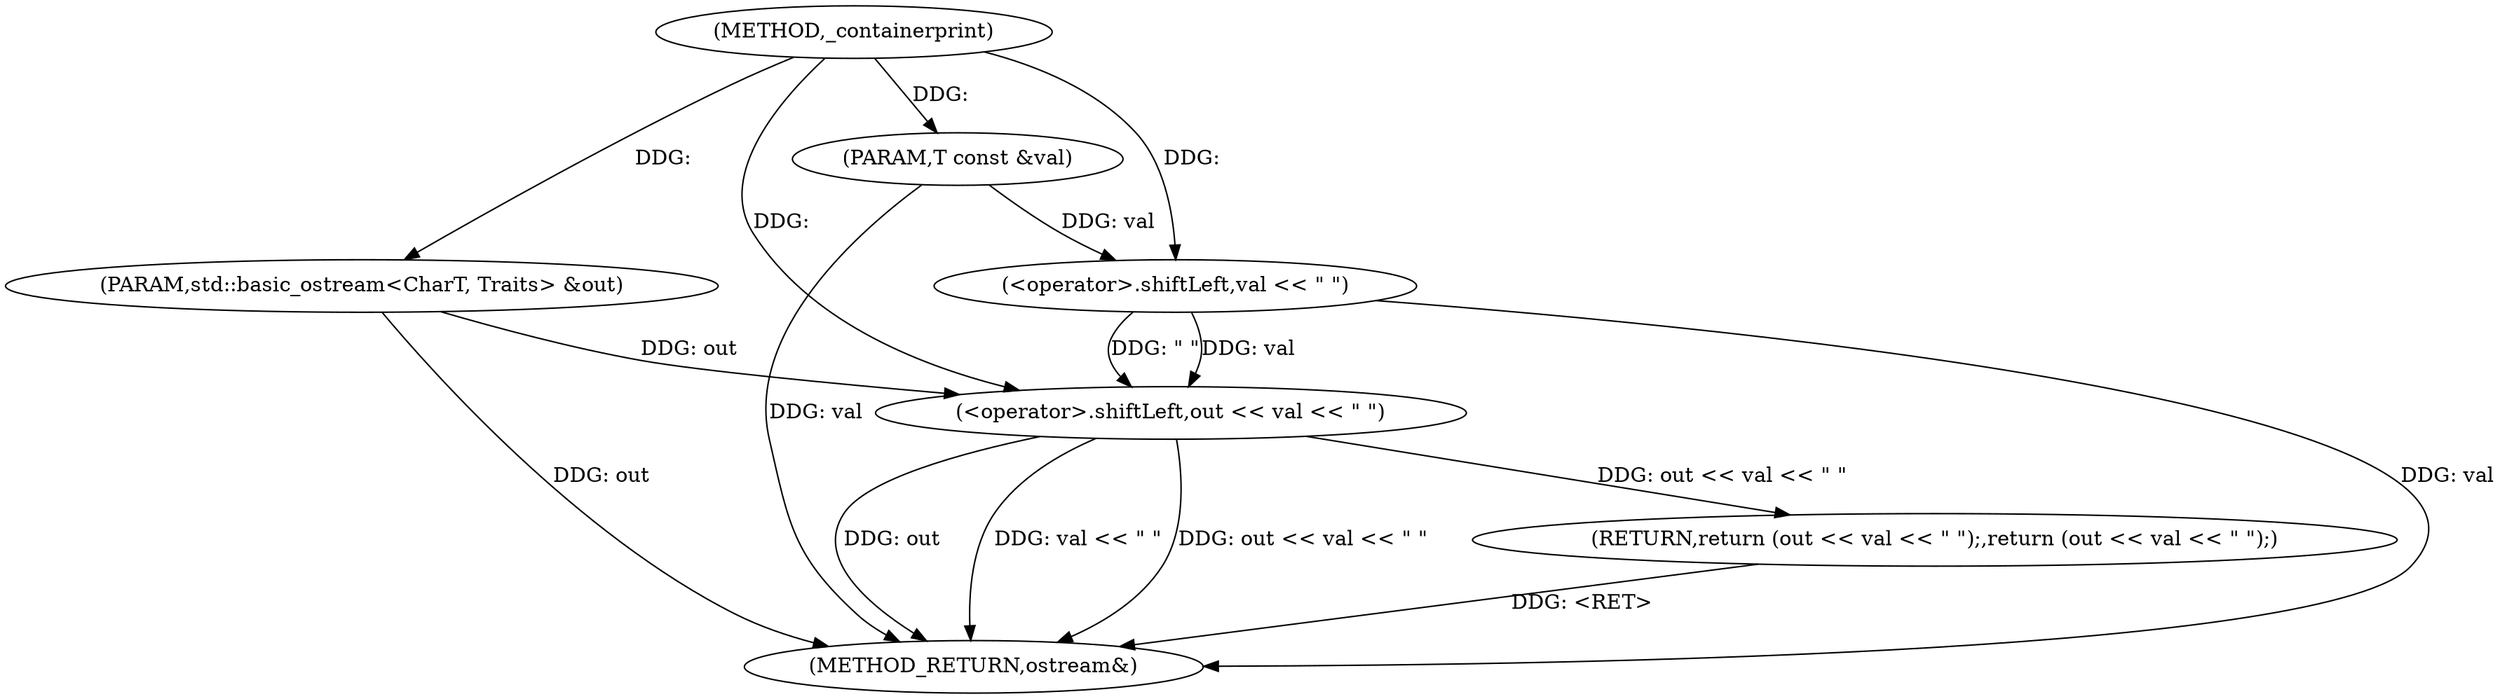 digraph "_containerprint" {  
"1000381" [label = "(METHOD,_containerprint)" ]
"1000391" [label = "(METHOD_RETURN,ostream&)" ]
"1000382" [label = "(PARAM,std::basic_ostream<CharT, Traits> &out)" ]
"1000383" [label = "(PARAM,T const &val)" ]
"1000385" [label = "(RETURN,return (out << val << \" \");,return (out << val << \" \");)" ]
"1000386" [label = "(<operator>.shiftLeft,out << val << \" \")" ]
"1000388" [label = "(<operator>.shiftLeft,val << \" \")" ]
  "1000385" -> "1000391"  [ label = "DDG: <RET>"] 
  "1000382" -> "1000391"  [ label = "DDG: out"] 
  "1000383" -> "1000391"  [ label = "DDG: val"] 
  "1000386" -> "1000391"  [ label = "DDG: out"] 
  "1000388" -> "1000391"  [ label = "DDG: val"] 
  "1000386" -> "1000391"  [ label = "DDG: val << \" \""] 
  "1000386" -> "1000391"  [ label = "DDG: out << val << \" \""] 
  "1000381" -> "1000382"  [ label = "DDG: "] 
  "1000381" -> "1000383"  [ label = "DDG: "] 
  "1000386" -> "1000385"  [ label = "DDG: out << val << \" \""] 
  "1000382" -> "1000386"  [ label = "DDG: out"] 
  "1000381" -> "1000386"  [ label = "DDG: "] 
  "1000388" -> "1000386"  [ label = "DDG: \" \""] 
  "1000388" -> "1000386"  [ label = "DDG: val"] 
  "1000383" -> "1000388"  [ label = "DDG: val"] 
  "1000381" -> "1000388"  [ label = "DDG: "] 
}
